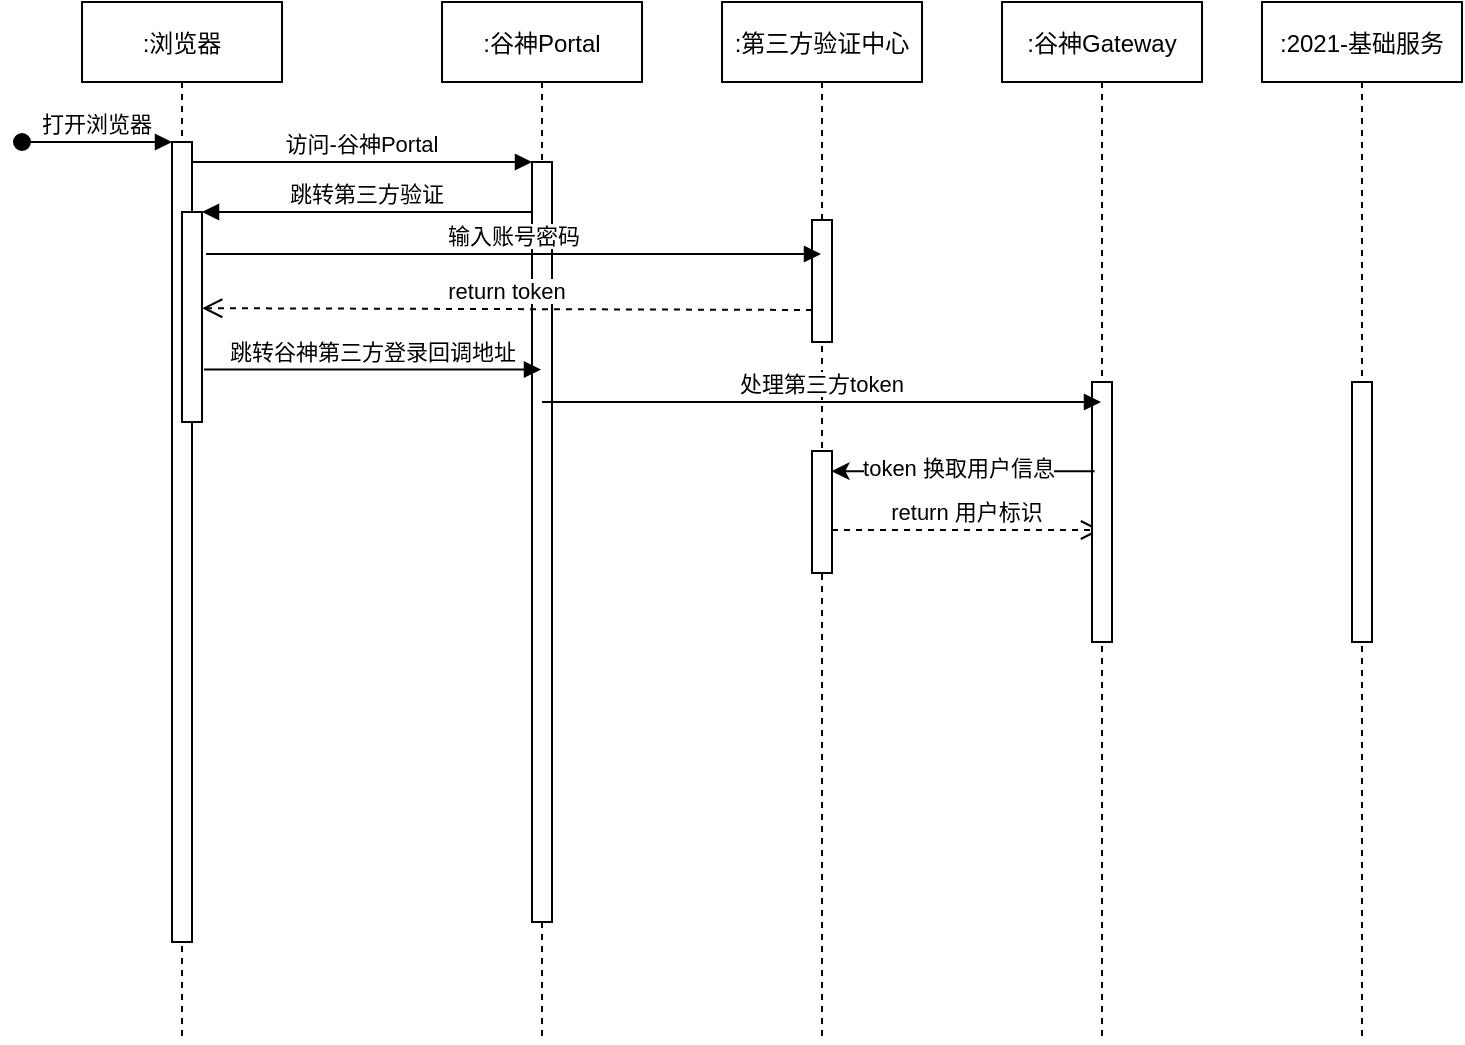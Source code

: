 <mxfile version="17.2.4" type="github">
  <diagram id="kgpKYQtTHZ0yAKxKKP6v" name="Page-1">
    <mxGraphModel dx="696" dy="477" grid="1" gridSize="10" guides="1" tooltips="1" connect="1" arrows="1" fold="1" page="1" pageScale="1" pageWidth="850" pageHeight="1100" math="0" shadow="0">
      <root>
        <mxCell id="0" />
        <mxCell id="1" parent="0" />
        <mxCell id="3nuBFxr9cyL0pnOWT2aG-1" value=":浏览器" style="shape=umlLifeline;perimeter=lifelinePerimeter;container=1;collapsible=0;recursiveResize=0;rounded=0;shadow=0;strokeWidth=1;" parent="1" vertex="1">
          <mxGeometry x="120" y="80" width="100" height="520" as="geometry" />
        </mxCell>
        <mxCell id="3nuBFxr9cyL0pnOWT2aG-2" value="" style="points=[];perimeter=orthogonalPerimeter;rounded=0;shadow=0;strokeWidth=1;" parent="3nuBFxr9cyL0pnOWT2aG-1" vertex="1">
          <mxGeometry x="45" y="70" width="10" height="400" as="geometry" />
        </mxCell>
        <mxCell id="3nuBFxr9cyL0pnOWT2aG-3" value="打开浏览器" style="verticalAlign=bottom;startArrow=oval;endArrow=block;startSize=8;shadow=0;strokeWidth=1;" parent="3nuBFxr9cyL0pnOWT2aG-1" target="3nuBFxr9cyL0pnOWT2aG-2" edge="1">
          <mxGeometry relative="1" as="geometry">
            <mxPoint x="-30" y="70" as="sourcePoint" />
          </mxGeometry>
        </mxCell>
        <mxCell id="3nuBFxr9cyL0pnOWT2aG-4" value="" style="points=[];perimeter=orthogonalPerimeter;rounded=0;shadow=0;strokeWidth=1;" parent="3nuBFxr9cyL0pnOWT2aG-1" vertex="1">
          <mxGeometry x="50" y="105" width="10" height="105" as="geometry" />
        </mxCell>
        <mxCell id="3nuBFxr9cyL0pnOWT2aG-5" value=":谷神Portal" style="shape=umlLifeline;perimeter=lifelinePerimeter;container=1;collapsible=0;recursiveResize=0;rounded=0;shadow=0;strokeWidth=1;" parent="1" vertex="1">
          <mxGeometry x="300" y="80" width="100" height="520" as="geometry" />
        </mxCell>
        <mxCell id="3nuBFxr9cyL0pnOWT2aG-6" value="" style="points=[];perimeter=orthogonalPerimeter;rounded=0;shadow=0;strokeWidth=1;" parent="3nuBFxr9cyL0pnOWT2aG-5" vertex="1">
          <mxGeometry x="45" y="80" width="10" height="380" as="geometry" />
        </mxCell>
        <mxCell id="3nuBFxr9cyL0pnOWT2aG-7" value="return 用户标识" style="verticalAlign=bottom;endArrow=open;dashed=1;endSize=8;shadow=0;strokeWidth=1;" parent="1" edge="1">
          <mxGeometry relative="1" as="geometry">
            <mxPoint x="629.5" y="344.0" as="targetPoint" />
            <mxPoint x="495" y="344.0" as="sourcePoint" />
          </mxGeometry>
        </mxCell>
        <mxCell id="3nuBFxr9cyL0pnOWT2aG-8" value="访问-谷神Portal" style="verticalAlign=bottom;endArrow=block;entryX=0;entryY=0;shadow=0;strokeWidth=1;" parent="1" source="3nuBFxr9cyL0pnOWT2aG-2" target="3nuBFxr9cyL0pnOWT2aG-6" edge="1">
          <mxGeometry relative="1" as="geometry">
            <mxPoint x="275" y="160" as="sourcePoint" />
          </mxGeometry>
        </mxCell>
        <mxCell id="3nuBFxr9cyL0pnOWT2aG-9" value="跳转第三方验证" style="verticalAlign=bottom;endArrow=block;entryX=1;entryY=0;shadow=0;strokeWidth=1;" parent="1" source="3nuBFxr9cyL0pnOWT2aG-6" target="3nuBFxr9cyL0pnOWT2aG-4" edge="1">
          <mxGeometry relative="1" as="geometry">
            <mxPoint x="240" y="200" as="sourcePoint" />
          </mxGeometry>
        </mxCell>
        <mxCell id="3nuBFxr9cyL0pnOWT2aG-10" value="return token" style="verticalAlign=bottom;endArrow=open;dashed=1;endSize=8;shadow=0;strokeWidth=1;entryX=1.01;entryY=0.458;entryDx=0;entryDy=0;entryPerimeter=0;" parent="1" target="3nuBFxr9cyL0pnOWT2aG-4" edge="1">
          <mxGeometry relative="1" as="geometry">
            <mxPoint x="181.06" y="228.68" as="targetPoint" />
            <mxPoint x="485" y="234" as="sourcePoint" />
          </mxGeometry>
        </mxCell>
        <mxCell id="RQs0xMdqTM7yn97pjDC_-1" value=":第三方验证中心" style="shape=umlLifeline;perimeter=lifelinePerimeter;container=1;collapsible=0;recursiveResize=0;rounded=0;shadow=0;strokeWidth=1;" vertex="1" parent="1">
          <mxGeometry x="440" y="80" width="100" height="520" as="geometry" />
        </mxCell>
        <mxCell id="RQs0xMdqTM7yn97pjDC_-2" value="" style="points=[];perimeter=orthogonalPerimeter;rounded=0;shadow=0;strokeWidth=1;" vertex="1" parent="RQs0xMdqTM7yn97pjDC_-1">
          <mxGeometry x="45" y="109" width="10" height="61" as="geometry" />
        </mxCell>
        <mxCell id="RQs0xMdqTM7yn97pjDC_-10" value="" style="points=[];perimeter=orthogonalPerimeter;rounded=0;shadow=0;strokeWidth=1;" vertex="1" parent="RQs0xMdqTM7yn97pjDC_-1">
          <mxGeometry x="45" y="224.5" width="10" height="61" as="geometry" />
        </mxCell>
        <mxCell id="RQs0xMdqTM7yn97pjDC_-5" value="输入账号密码" style="verticalAlign=bottom;endArrow=block;shadow=0;strokeWidth=1;exitX=1.2;exitY=0.2;exitDx=0;exitDy=0;exitPerimeter=0;" edge="1" parent="1">
          <mxGeometry relative="1" as="geometry">
            <mxPoint x="182" y="206" as="sourcePoint" />
            <mxPoint x="489.5" y="206" as="targetPoint" />
          </mxGeometry>
        </mxCell>
        <mxCell id="RQs0xMdqTM7yn97pjDC_-6" value="跳转谷神第三方登录回调地址" style="verticalAlign=bottom;endArrow=block;shadow=0;strokeWidth=1;exitX=1.1;exitY=0.75;exitDx=0;exitDy=0;exitPerimeter=0;" edge="1" parent="1" source="3nuBFxr9cyL0pnOWT2aG-4" target="3nuBFxr9cyL0pnOWT2aG-5">
          <mxGeometry relative="1" as="geometry">
            <mxPoint x="183" y="253.04" as="sourcePoint" />
            <mxPoint x="346" y="253.96" as="targetPoint" />
          </mxGeometry>
        </mxCell>
        <mxCell id="RQs0xMdqTM7yn97pjDC_-7" value=":谷神Gateway" style="shape=umlLifeline;perimeter=lifelinePerimeter;container=1;collapsible=0;recursiveResize=0;rounded=0;shadow=0;strokeWidth=1;" vertex="1" parent="1">
          <mxGeometry x="580" y="80" width="100" height="520" as="geometry" />
        </mxCell>
        <mxCell id="RQs0xMdqTM7yn97pjDC_-8" value="" style="points=[];perimeter=orthogonalPerimeter;rounded=0;shadow=0;strokeWidth=1;" vertex="1" parent="RQs0xMdqTM7yn97pjDC_-7">
          <mxGeometry x="45" y="190" width="10" height="130" as="geometry" />
        </mxCell>
        <mxCell id="RQs0xMdqTM7yn97pjDC_-9" value="处理第三方token" style="verticalAlign=bottom;endArrow=block;shadow=0;strokeWidth=1;" edge="1" parent="1" source="3nuBFxr9cyL0pnOWT2aG-5" target="RQs0xMdqTM7yn97pjDC_-7">
          <mxGeometry relative="1" as="geometry">
            <mxPoint x="400" y="270" as="sourcePoint" />
            <mxPoint x="360" y="273.68" as="targetPoint" />
            <Array as="points">
              <mxPoint x="600" y="280" />
            </Array>
          </mxGeometry>
        </mxCell>
        <mxCell id="RQs0xMdqTM7yn97pjDC_-11" style="edgeStyle=orthogonalEdgeStyle;rounded=0;orthogonalLoop=1;jettySize=auto;html=1;entryX=0.977;entryY=0.165;entryDx=0;entryDy=0;entryPerimeter=0;exitX=0.131;exitY=0.343;exitDx=0;exitDy=0;exitPerimeter=0;" edge="1" parent="1" source="RQs0xMdqTM7yn97pjDC_-8" target="RQs0xMdqTM7yn97pjDC_-10">
          <mxGeometry relative="1" as="geometry" />
        </mxCell>
        <mxCell id="RQs0xMdqTM7yn97pjDC_-13" value="token 换取用户信息" style="edgeLabel;html=1;align=center;verticalAlign=middle;resizable=0;points=[];" vertex="1" connectable="0" parent="RQs0xMdqTM7yn97pjDC_-11">
          <mxGeometry x="0.041" y="-2" relative="1" as="geometry">
            <mxPoint as="offset" />
          </mxGeometry>
        </mxCell>
        <mxCell id="RQs0xMdqTM7yn97pjDC_-14" value=":2021-基础服务" style="shape=umlLifeline;perimeter=lifelinePerimeter;container=1;collapsible=0;recursiveResize=0;rounded=0;shadow=0;strokeWidth=1;" vertex="1" parent="1">
          <mxGeometry x="710" y="80" width="100" height="520" as="geometry" />
        </mxCell>
        <mxCell id="RQs0xMdqTM7yn97pjDC_-15" value="" style="points=[];perimeter=orthogonalPerimeter;rounded=0;shadow=0;strokeWidth=1;" vertex="1" parent="RQs0xMdqTM7yn97pjDC_-14">
          <mxGeometry x="45" y="190" width="10" height="130" as="geometry" />
        </mxCell>
      </root>
    </mxGraphModel>
  </diagram>
</mxfile>
